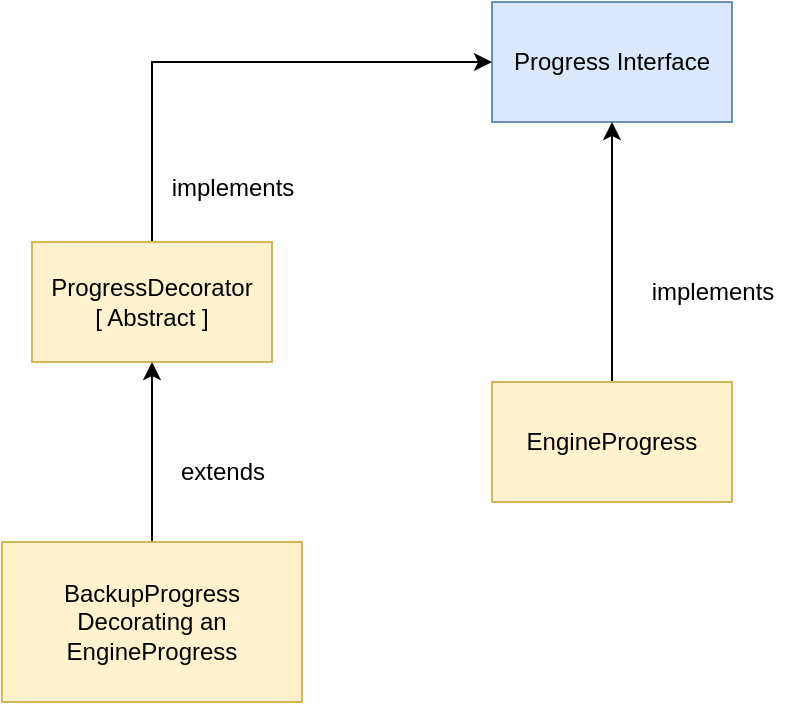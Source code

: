<mxfile version="26.2.15">
  <diagram name="Page-1" id="iUYuVAZNS29girMXYtLB">
    <mxGraphModel dx="464" dy="840" grid="1" gridSize="10" guides="1" tooltips="1" connect="1" arrows="1" fold="1" page="1" pageScale="1" pageWidth="2339" pageHeight="3300" math="0" shadow="0">
      <root>
        <mxCell id="0" />
        <mxCell id="1" parent="0" />
        <mxCell id="6kigsyst4dU5gLNs8_a4-1" value="Progress Interface" style="rounded=0;whiteSpace=wrap;html=1;fillColor=#dae8fc;strokeColor=#6c8ebf;" vertex="1" parent="1">
          <mxGeometry x="380" y="310" width="120" height="60" as="geometry" />
        </mxCell>
        <mxCell id="6kigsyst4dU5gLNs8_a4-3" style="edgeStyle=orthogonalEdgeStyle;rounded=0;orthogonalLoop=1;jettySize=auto;html=1;entryX=0.5;entryY=1;entryDx=0;entryDy=0;" edge="1" parent="1" source="6kigsyst4dU5gLNs8_a4-2" target="6kigsyst4dU5gLNs8_a4-1">
          <mxGeometry relative="1" as="geometry" />
        </mxCell>
        <mxCell id="6kigsyst4dU5gLNs8_a4-2" value="EngineProgress" style="rounded=0;whiteSpace=wrap;html=1;fillColor=#fff2cc;strokeColor=#d6b656;" vertex="1" parent="1">
          <mxGeometry x="380" y="500" width="120" height="60" as="geometry" />
        </mxCell>
        <mxCell id="6kigsyst4dU5gLNs8_a4-4" value="implements" style="text;html=1;align=center;verticalAlign=middle;resizable=0;points=[];autosize=1;strokeColor=none;fillColor=none;" vertex="1" parent="1">
          <mxGeometry x="450" y="440" width="80" height="30" as="geometry" />
        </mxCell>
        <mxCell id="6kigsyst4dU5gLNs8_a4-6" style="edgeStyle=orthogonalEdgeStyle;rounded=0;orthogonalLoop=1;jettySize=auto;html=1;entryX=0;entryY=0.5;entryDx=0;entryDy=0;" edge="1" parent="1" source="6kigsyst4dU5gLNs8_a4-5" target="6kigsyst4dU5gLNs8_a4-1">
          <mxGeometry relative="1" as="geometry">
            <Array as="points">
              <mxPoint x="210" y="340" />
            </Array>
          </mxGeometry>
        </mxCell>
        <mxCell id="6kigsyst4dU5gLNs8_a4-5" value="ProgressDecorator&lt;div&gt;[ Abstract ]&lt;/div&gt;" style="rounded=0;whiteSpace=wrap;html=1;fillColor=#fff2cc;strokeColor=#d6b656;" vertex="1" parent="1">
          <mxGeometry x="150" y="430" width="120" height="60" as="geometry" />
        </mxCell>
        <mxCell id="6kigsyst4dU5gLNs8_a4-7" value="implements" style="text;html=1;align=center;verticalAlign=middle;resizable=0;points=[];autosize=1;strokeColor=none;fillColor=none;" vertex="1" parent="1">
          <mxGeometry x="210" y="388" width="80" height="30" as="geometry" />
        </mxCell>
        <mxCell id="6kigsyst4dU5gLNs8_a4-9" style="edgeStyle=orthogonalEdgeStyle;rounded=0;orthogonalLoop=1;jettySize=auto;html=1;entryX=0.5;entryY=1;entryDx=0;entryDy=0;" edge="1" parent="1" source="6kigsyst4dU5gLNs8_a4-8" target="6kigsyst4dU5gLNs8_a4-5">
          <mxGeometry relative="1" as="geometry" />
        </mxCell>
        <mxCell id="6kigsyst4dU5gLNs8_a4-8" value="BackupProgress&lt;div&gt;Decorating an EngineProgress&lt;/div&gt;" style="rounded=0;whiteSpace=wrap;html=1;fillColor=#fff2cc;strokeColor=#d6b656;" vertex="1" parent="1">
          <mxGeometry x="135" y="580" width="150" height="80" as="geometry" />
        </mxCell>
        <mxCell id="6kigsyst4dU5gLNs8_a4-10" value="extends" style="text;html=1;align=center;verticalAlign=middle;resizable=0;points=[];autosize=1;strokeColor=none;fillColor=none;" vertex="1" parent="1">
          <mxGeometry x="210" y="530" width="70" height="30" as="geometry" />
        </mxCell>
      </root>
    </mxGraphModel>
  </diagram>
</mxfile>
